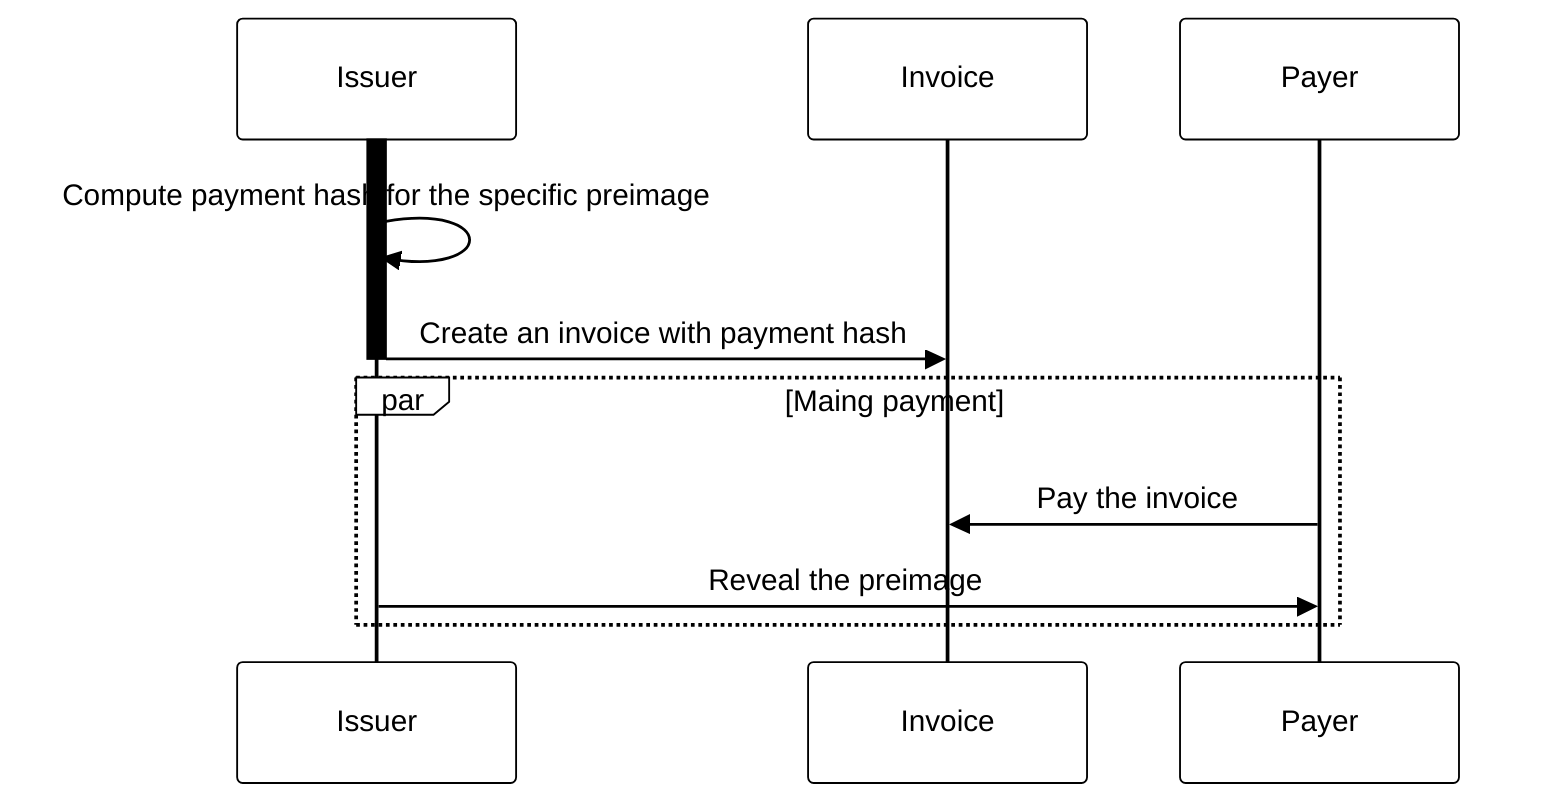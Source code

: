%%{
  init: {
    'theme': 'base',
    'themeVariables': {
      'primaryColor': '#FFFFFF',
      'primaryTextColor': '#000',
      'primaryBorderColor': '#000',
      'lineColor': '#000',
      'secondaryColor': '#000',
      'tertiaryColor': '#000'
    }
  }
}%%
sequenceDiagram
    activate Issuer
    Issuer->>Issuer: Compute payment hash for the specific preimage  
    Issuer->>Invoice: Create an invoice with payment hash
    deactivate Issuer
par Maing payment
    Payer->>Invoice: Pay the invoice
    Issuer->>Payer: Reveal the preimage
end